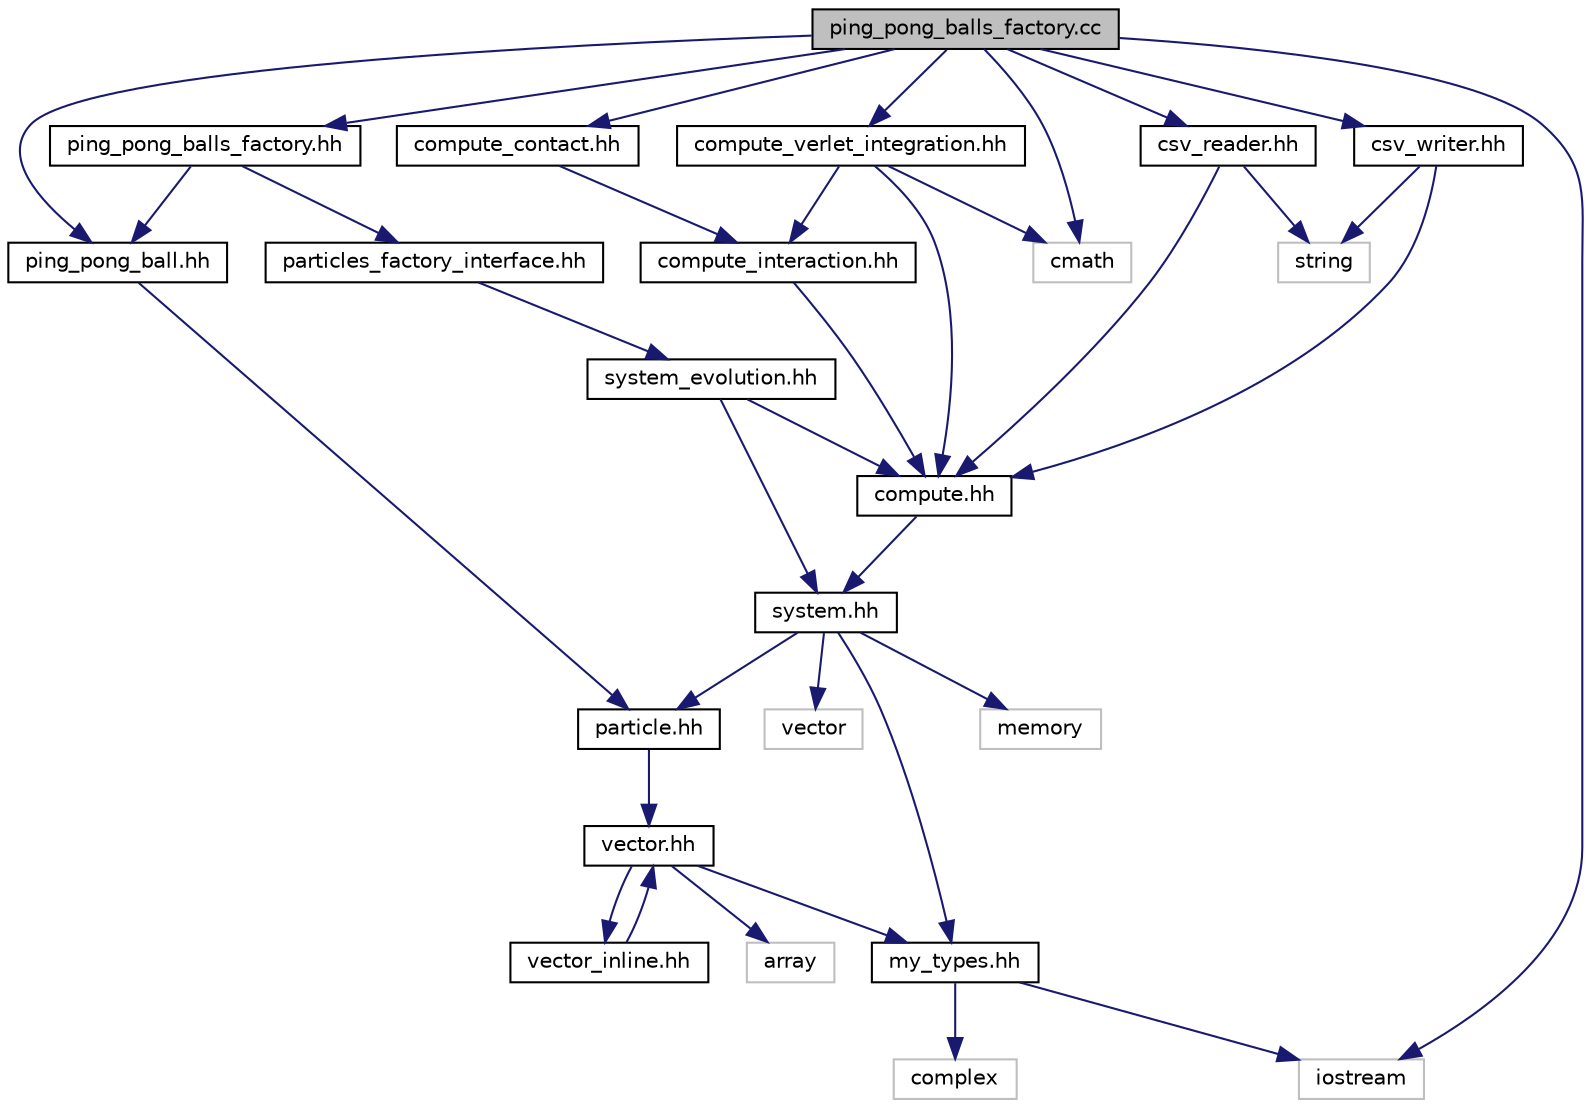 digraph "ping_pong_balls_factory.cc"
{
  edge [fontname="Helvetica",fontsize="10",labelfontname="Helvetica",labelfontsize="10"];
  node [fontname="Helvetica",fontsize="10",shape=record];
  Node0 [label="ping_pong_balls_factory.cc",height=0.2,width=0.4,color="black", fillcolor="grey75", style="filled", fontcolor="black"];
  Node0 -> Node1 [color="midnightblue",fontsize="10",style="solid",fontname="Helvetica"];
  Node1 [label="ping_pong_balls_factory.hh",height=0.2,width=0.4,color="black", fillcolor="white", style="filled",URL="$ping__pong__balls__factory_8hh.html"];
  Node1 -> Node2 [color="midnightblue",fontsize="10",style="solid",fontname="Helvetica"];
  Node2 [label="particles_factory_interface.hh",height=0.2,width=0.4,color="black", fillcolor="white", style="filled",URL="$particles__factory__interface_8hh.html"];
  Node2 -> Node3 [color="midnightblue",fontsize="10",style="solid",fontname="Helvetica"];
  Node3 [label="system_evolution.hh",height=0.2,width=0.4,color="black", fillcolor="white", style="filled",URL="$system__evolution_8hh.html"];
  Node3 -> Node4 [color="midnightblue",fontsize="10",style="solid",fontname="Helvetica"];
  Node4 [label="compute.hh",height=0.2,width=0.4,color="black", fillcolor="white", style="filled",URL="$compute_8hh.html"];
  Node4 -> Node5 [color="midnightblue",fontsize="10",style="solid",fontname="Helvetica"];
  Node5 [label="system.hh",height=0.2,width=0.4,color="black", fillcolor="white", style="filled",URL="$system_8hh.html"];
  Node5 -> Node6 [color="midnightblue",fontsize="10",style="solid",fontname="Helvetica"];
  Node6 [label="my_types.hh",height=0.2,width=0.4,color="black", fillcolor="white", style="filled",URL="$my__types_8hh.html"];
  Node6 -> Node7 [color="midnightblue",fontsize="10",style="solid",fontname="Helvetica"];
  Node7 [label="iostream",height=0.2,width=0.4,color="grey75", fillcolor="white", style="filled"];
  Node6 -> Node8 [color="midnightblue",fontsize="10",style="solid",fontname="Helvetica"];
  Node8 [label="complex",height=0.2,width=0.4,color="grey75", fillcolor="white", style="filled"];
  Node5 -> Node9 [color="midnightblue",fontsize="10",style="solid",fontname="Helvetica"];
  Node9 [label="particle.hh",height=0.2,width=0.4,color="black", fillcolor="white", style="filled",URL="$particle_8hh.html"];
  Node9 -> Node10 [color="midnightblue",fontsize="10",style="solid",fontname="Helvetica"];
  Node10 [label="vector.hh",height=0.2,width=0.4,color="black", fillcolor="white", style="filled",URL="$vector_8hh.html"];
  Node10 -> Node6 [color="midnightblue",fontsize="10",style="solid",fontname="Helvetica"];
  Node10 -> Node11 [color="midnightblue",fontsize="10",style="solid",fontname="Helvetica"];
  Node11 [label="array",height=0.2,width=0.4,color="grey75", fillcolor="white", style="filled"];
  Node10 -> Node12 [color="midnightblue",fontsize="10",style="solid",fontname="Helvetica"];
  Node12 [label="vector_inline.hh",height=0.2,width=0.4,color="black", fillcolor="white", style="filled",URL="$vector__inline_8hh.html"];
  Node12 -> Node10 [color="midnightblue",fontsize="10",style="solid",fontname="Helvetica"];
  Node5 -> Node13 [color="midnightblue",fontsize="10",style="solid",fontname="Helvetica"];
  Node13 [label="memory",height=0.2,width=0.4,color="grey75", fillcolor="white", style="filled"];
  Node5 -> Node14 [color="midnightblue",fontsize="10",style="solid",fontname="Helvetica"];
  Node14 [label="vector",height=0.2,width=0.4,color="grey75", fillcolor="white", style="filled"];
  Node3 -> Node5 [color="midnightblue",fontsize="10",style="solid",fontname="Helvetica"];
  Node1 -> Node15 [color="midnightblue",fontsize="10",style="solid",fontname="Helvetica"];
  Node15 [label="ping_pong_ball.hh",height=0.2,width=0.4,color="black", fillcolor="white", style="filled",URL="$ping__pong__ball_8hh.html"];
  Node15 -> Node9 [color="midnightblue",fontsize="10",style="solid",fontname="Helvetica"];
  Node0 -> Node16 [color="midnightblue",fontsize="10",style="solid",fontname="Helvetica"];
  Node16 [label="compute_contact.hh",height=0.2,width=0.4,color="black", fillcolor="white", style="filled",URL="$compute__contact_8hh.html"];
  Node16 -> Node17 [color="midnightblue",fontsize="10",style="solid",fontname="Helvetica"];
  Node17 [label="compute_interaction.hh",height=0.2,width=0.4,color="black", fillcolor="white", style="filled",URL="$compute__interaction_8hh.html"];
  Node17 -> Node4 [color="midnightblue",fontsize="10",style="solid",fontname="Helvetica"];
  Node0 -> Node18 [color="midnightblue",fontsize="10",style="solid",fontname="Helvetica"];
  Node18 [label="compute_verlet_integration.hh",height=0.2,width=0.4,color="black", fillcolor="white", style="filled",URL="$compute__verlet__integration_8hh.html"];
  Node18 -> Node4 [color="midnightblue",fontsize="10",style="solid",fontname="Helvetica"];
  Node18 -> Node17 [color="midnightblue",fontsize="10",style="solid",fontname="Helvetica"];
  Node18 -> Node19 [color="midnightblue",fontsize="10",style="solid",fontname="Helvetica"];
  Node19 [label="cmath",height=0.2,width=0.4,color="grey75", fillcolor="white", style="filled"];
  Node0 -> Node20 [color="midnightblue",fontsize="10",style="solid",fontname="Helvetica"];
  Node20 [label="csv_reader.hh",height=0.2,width=0.4,color="black", fillcolor="white", style="filled",URL="$csv__reader_8hh.html"];
  Node20 -> Node4 [color="midnightblue",fontsize="10",style="solid",fontname="Helvetica"];
  Node20 -> Node21 [color="midnightblue",fontsize="10",style="solid",fontname="Helvetica"];
  Node21 [label="string",height=0.2,width=0.4,color="grey75", fillcolor="white", style="filled"];
  Node0 -> Node22 [color="midnightblue",fontsize="10",style="solid",fontname="Helvetica"];
  Node22 [label="csv_writer.hh",height=0.2,width=0.4,color="black", fillcolor="white", style="filled",URL="$csv__writer_8hh.html"];
  Node22 -> Node4 [color="midnightblue",fontsize="10",style="solid",fontname="Helvetica"];
  Node22 -> Node21 [color="midnightblue",fontsize="10",style="solid",fontname="Helvetica"];
  Node0 -> Node15 [color="midnightblue",fontsize="10",style="solid",fontname="Helvetica"];
  Node0 -> Node19 [color="midnightblue",fontsize="10",style="solid",fontname="Helvetica"];
  Node0 -> Node7 [color="midnightblue",fontsize="10",style="solid",fontname="Helvetica"];
}
